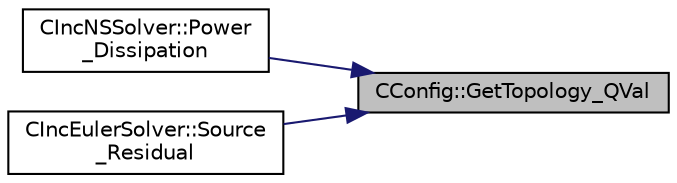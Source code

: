 digraph "CConfig::GetTopology_QVal"
{
 // LATEX_PDF_SIZE
  edge [fontname="Helvetica",fontsize="10",labelfontname="Helvetica",labelfontsize="10"];
  node [fontname="Helvetica",fontsize="10",shape=record];
  rankdir="RL";
  Node1 [label="CConfig::GetTopology_QVal",height=0.2,width=0.4,color="black", fillcolor="grey75", style="filled", fontcolor="black",tooltip="Get the Q Value defining the transition between solid-fluid pseudo density."];
  Node1 -> Node2 [dir="back",color="midnightblue",fontsize="10",style="solid",fontname="Helvetica"];
  Node2 [label="CIncNSSolver::Power\l_Dissipation",height=0.2,width=0.4,color="black", fillcolor="white", style="filled",URL="$classCIncNSSolver.html#a2a83aa2d6d79d75c63de71c8bc9c1cf3",tooltip="Impose the (received) conjugate heat variables."];
  Node1 -> Node3 [dir="back",color="midnightblue",fontsize="10",style="solid",fontname="Helvetica"];
  Node3 [label="CIncEulerSolver::Source\l_Residual",height=0.2,width=0.4,color="black", fillcolor="white", style="filled",URL="$classCIncEulerSolver.html#a5f9ced3a85731749b16d6f1bac9460f6",tooltip="Source term integration."];
}
